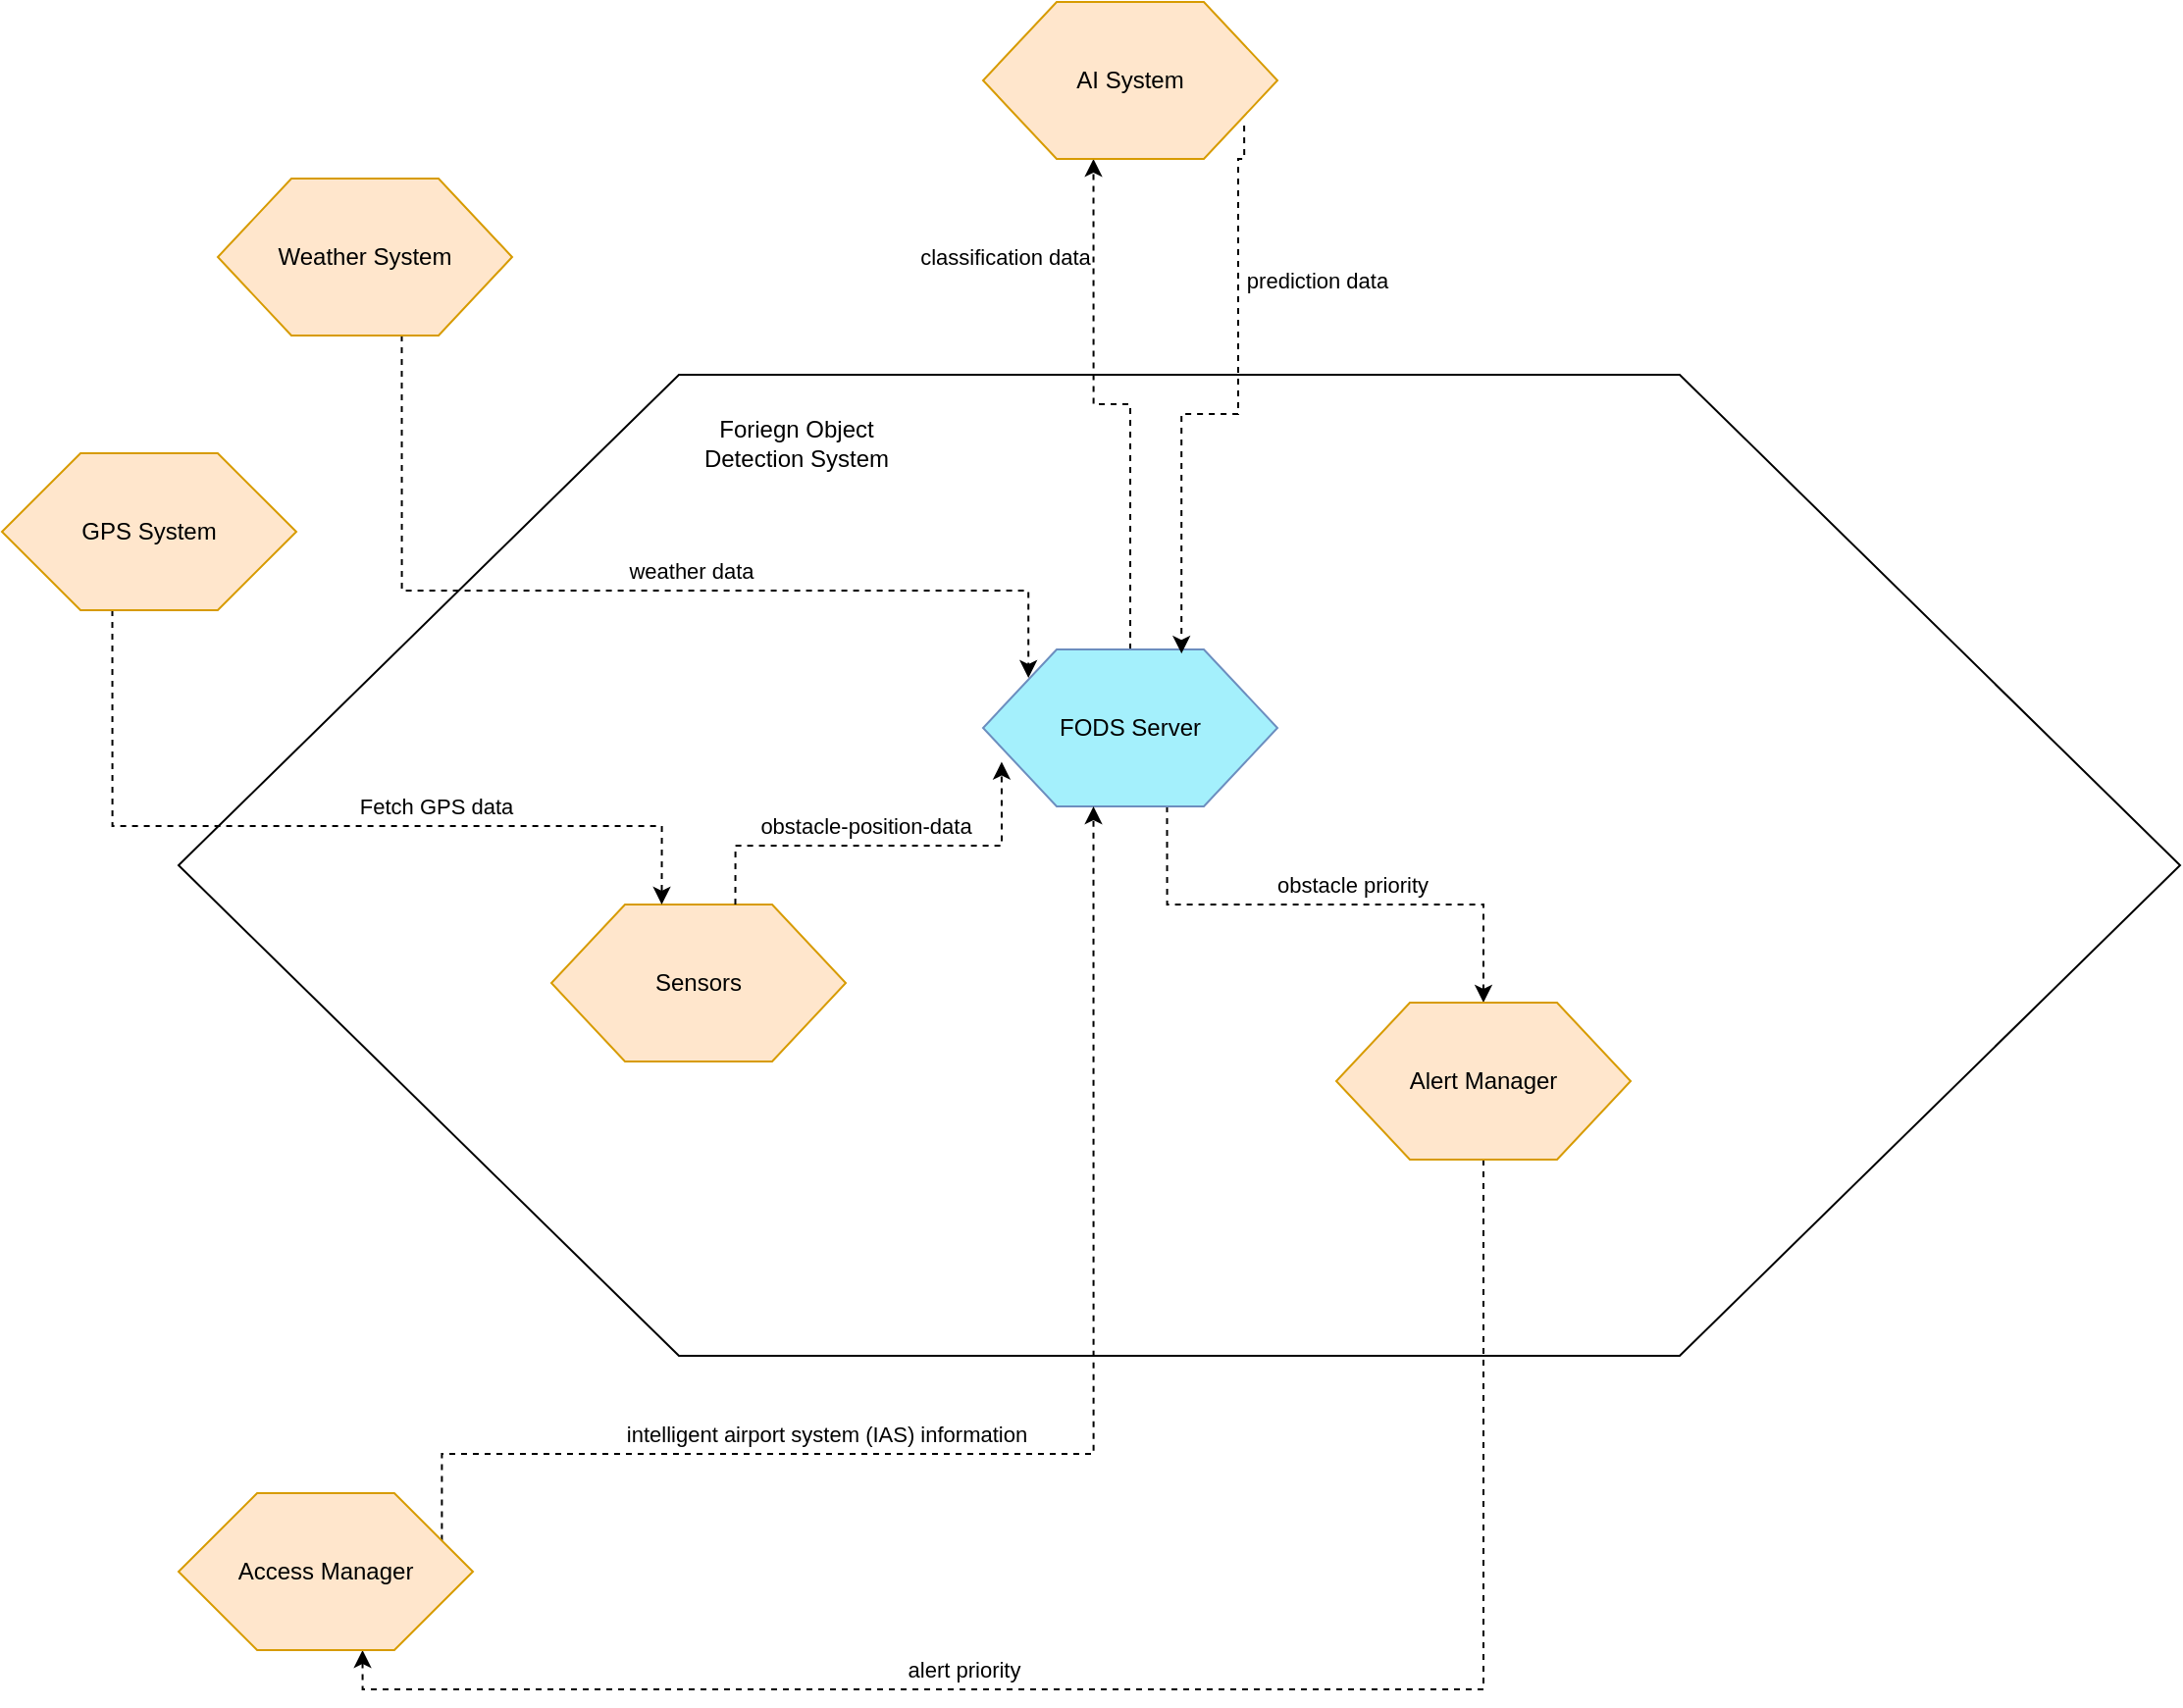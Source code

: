 <mxfile version="24.5.4" type="github">
  <diagram name="Page-1" id="4IbC43bdQGUAi5G-6buk">
    <mxGraphModel dx="2284" dy="2037" grid="1" gridSize="10" guides="1" tooltips="1" connect="1" arrows="1" fold="1" page="1" pageScale="1" pageWidth="850" pageHeight="1100" math="0" shadow="0">
      <root>
        <mxCell id="0" />
        <mxCell id="1" parent="0" />
        <mxCell id="6oZyGlmhMjClpvop7lHZ-1" value="" style="shape=hexagon;perimeter=hexagonPerimeter2;whiteSpace=wrap;html=1;size=0.25;fillColor=#FFFFFF;fontColor=#000000;strokeColor=#000000;" parent="1" vertex="1">
          <mxGeometry x="-100" y="110" width="1020" height="500" as="geometry" />
        </mxCell>
        <mxCell id="ltzgIc9ezp3aWy7WGdx1-3" style="edgeStyle=orthogonalEdgeStyle;rounded=0;orthogonalLoop=1;jettySize=auto;html=1;exitX=0.625;exitY=1;exitDx=0;exitDy=0;dashed=1;" parent="1" source="6oZyGlmhMjClpvop7lHZ-3" target="6oZyGlmhMjClpvop7lHZ-6" edge="1">
          <mxGeometry relative="1" as="geometry" />
        </mxCell>
        <mxCell id="ltzgIc9ezp3aWy7WGdx1-4" value="obstacle priority" style="edgeLabel;html=1;align=center;verticalAlign=middle;resizable=0;points=[];" parent="ltzgIc9ezp3aWy7WGdx1-3" vertex="1" connectable="0">
          <mxGeometry x="0.099" y="-1" relative="1" as="geometry">
            <mxPoint y="-11" as="offset" />
          </mxGeometry>
        </mxCell>
        <mxCell id="ltzgIc9ezp3aWy7WGdx1-9" style="edgeStyle=orthogonalEdgeStyle;rounded=0;orthogonalLoop=1;jettySize=auto;html=1;exitX=0.5;exitY=0;exitDx=0;exitDy=0;entryX=0.375;entryY=1;entryDx=0;entryDy=0;dashed=1;" parent="1" source="6oZyGlmhMjClpvop7lHZ-3" target="ltzgIc9ezp3aWy7WGdx1-7" edge="1">
          <mxGeometry relative="1" as="geometry" />
        </mxCell>
        <mxCell id="RPtB33cQzTYY3zDvYFcu-1" value="classification data" style="edgeLabel;html=1;align=center;verticalAlign=middle;resizable=0;points=[];" vertex="1" connectable="0" parent="ltzgIc9ezp3aWy7WGdx1-9">
          <mxGeometry x="0.546" y="-2" relative="1" as="geometry">
            <mxPoint x="-48" y="-11" as="offset" />
          </mxGeometry>
        </mxCell>
        <mxCell id="6oZyGlmhMjClpvop7lHZ-3" value="FODS Server" style="shape=hexagon;perimeter=hexagonPerimeter2;whiteSpace=wrap;html=1;size=0.25;fillColor=#A4F0FC;strokeColor=#6c8ebf;fontColor=#000000;" parent="1" vertex="1">
          <mxGeometry x="310" y="250" width="150" height="80" as="geometry" />
        </mxCell>
        <mxCell id="6oZyGlmhMjClpvop7lHZ-4" value="&lt;span style=&quot;&quot;&gt;Foriegn Object&lt;/span&gt;&lt;div style=&quot;&quot;&gt;Detection System&lt;/div&gt;" style="text;html=1;align=center;verticalAlign=middle;whiteSpace=wrap;rounded=0;fontColor=#000000;" parent="1" vertex="1">
          <mxGeometry x="100" y="130" width="230" height="30" as="geometry" />
        </mxCell>
        <mxCell id="6oZyGlmhMjClpvop7lHZ-5" value="Sensors" style="shape=hexagon;perimeter=hexagonPerimeter2;whiteSpace=wrap;html=1;size=0.25;fillColor=#ffe6cc;strokeColor=#d79b00;fontColor=#000000;" parent="1" vertex="1">
          <mxGeometry x="90" y="380" width="150" height="80" as="geometry" />
        </mxCell>
        <mxCell id="RPtB33cQzTYY3zDvYFcu-3" style="edgeStyle=orthogonalEdgeStyle;rounded=0;orthogonalLoop=1;jettySize=auto;html=1;exitX=0.5;exitY=1;exitDx=0;exitDy=0;entryX=0.625;entryY=1;entryDx=0;entryDy=0;dashed=1;" edge="1" parent="1" source="6oZyGlmhMjClpvop7lHZ-6" target="6oZyGlmhMjClpvop7lHZ-17">
          <mxGeometry relative="1" as="geometry" />
        </mxCell>
        <mxCell id="RPtB33cQzTYY3zDvYFcu-5" value="alert priority" style="edgeLabel;html=1;align=center;verticalAlign=middle;resizable=0;points=[];" vertex="1" connectable="0" parent="RPtB33cQzTYY3zDvYFcu-3">
          <mxGeometry x="0.14" y="3" relative="1" as="geometry">
            <mxPoint x="-44" y="-13" as="offset" />
          </mxGeometry>
        </mxCell>
        <mxCell id="6oZyGlmhMjClpvop7lHZ-6" value="Alert Manager" style="shape=hexagon;perimeter=hexagonPerimeter2;whiteSpace=wrap;html=1;size=0.25;fillColor=#ffe6cc;strokeColor=#d79b00;fontColor=#000000;" parent="1" vertex="1">
          <mxGeometry x="490" y="430" width="150" height="80" as="geometry" />
        </mxCell>
        <mxCell id="6oZyGlmhMjClpvop7lHZ-13" style="edgeStyle=orthogonalEdgeStyle;rounded=0;orthogonalLoop=1;jettySize=auto;html=1;exitX=0.375;exitY=1;exitDx=0;exitDy=0;entryX=0.375;entryY=0;entryDx=0;entryDy=0;strokeColor=#000000;dashed=1;fontColor=#000000;" parent="1" source="6oZyGlmhMjClpvop7lHZ-7" target="6oZyGlmhMjClpvop7lHZ-5" edge="1">
          <mxGeometry relative="1" as="geometry">
            <Array as="points">
              <mxPoint x="-134" y="340" />
              <mxPoint x="146" y="340" />
            </Array>
          </mxGeometry>
        </mxCell>
        <mxCell id="6oZyGlmhMjClpvop7lHZ-14" value="Fetch GPS&lt;span style=&quot;background-color: initial;&quot;&gt;&amp;nbsp;data&lt;/span&gt;" style="edgeLabel;html=1;align=center;verticalAlign=middle;resizable=0;points=[];labelBackgroundColor=none;fontColor=#000000;" parent="6oZyGlmhMjClpvop7lHZ-13" vertex="1" connectable="0">
          <mxGeometry x="-0.11" y="2" relative="1" as="geometry">
            <mxPoint x="83" y="-8" as="offset" />
          </mxGeometry>
        </mxCell>
        <mxCell id="6oZyGlmhMjClpvop7lHZ-7" value="GPS System&lt;span style=&quot;font-family: monospace; font-size: 0px; text-align: start; text-wrap: nowrap;&quot;&gt;%3CmxGraphModel%3E%3Croot%3E%3CmxCell%20id%3D%220%22%2F%3E%3CmxCell%20id%3D%221%22%20parent%3D%220%22%2F%3E%3CmxCell%20id%3D%222%22%20value%3D%22Sensors%22%20style%3D%22shape%3Dhexagon%3Bperimeter%3DhexagonPerimeter2%3BwhiteSpace%3Dwrap%3Bhtml%3D1%3Bsize%3D0.25%3BfillColor%3D%23333300%3BfontColor%3D%23FFFFFF%3BstrokeColor%3D%23FFFFFF%3B%22%20vertex%3D%221%22%20parent%3D%221%22%3E%3CmxGeometry%20x%3D%2270%22%20y%3D%22380%22%20width%3D%22150%22%20height%3D%2280%22%20as%3D%22geometry%22%2F%3E%3C%2FmxCell%3E%3C%2Froot%3E%3C%2FmxGraphModel%3E&lt;/span&gt;" style="shape=hexagon;perimeter=hexagonPerimeter2;whiteSpace=wrap;html=1;size=0.267;fillColor=#ffe6cc;strokeColor=#d79b00;fontColor=#000000;" parent="1" vertex="1">
          <mxGeometry x="-190" y="150" width="150" height="80" as="geometry" />
        </mxCell>
        <mxCell id="ltzgIc9ezp3aWy7WGdx1-1" style="edgeStyle=orthogonalEdgeStyle;rounded=0;orthogonalLoop=1;jettySize=auto;html=1;dashed=1;exitX=0.625;exitY=1;exitDx=0;exitDy=0;entryX=0.154;entryY=0.181;entryDx=0;entryDy=0;entryPerimeter=0;fontColor=#000000;" parent="1" source="6oZyGlmhMjClpvop7lHZ-8" target="6oZyGlmhMjClpvop7lHZ-3" edge="1">
          <mxGeometry relative="1" as="geometry">
            <mxPoint x="20" y="100" as="sourcePoint" />
            <Array as="points">
              <mxPoint x="14" y="220" />
              <mxPoint x="333" y="220" />
            </Array>
          </mxGeometry>
        </mxCell>
        <mxCell id="ltzgIc9ezp3aWy7WGdx1-2" value="weather data" style="edgeLabel;html=1;align=center;verticalAlign=middle;resizable=0;points=[];fontColor=#000000;" parent="ltzgIc9ezp3aWy7WGdx1-1" vertex="1" connectable="0">
          <mxGeometry x="0.092" relative="1" as="geometry">
            <mxPoint x="7" y="-10" as="offset" />
          </mxGeometry>
        </mxCell>
        <mxCell id="6oZyGlmhMjClpvop7lHZ-8" value="Weather System" style="shape=hexagon;perimeter=hexagonPerimeter2;whiteSpace=wrap;html=1;size=0.25;fillColor=#ffe6cc;strokeColor=#d79b00;fontColor=#000000;" parent="1" vertex="1">
          <mxGeometry x="-80" y="10" width="150" height="80" as="geometry" />
        </mxCell>
        <mxCell id="ltzgIc9ezp3aWy7WGdx1-10" style="edgeStyle=orthogonalEdgeStyle;rounded=0;orthogonalLoop=1;jettySize=auto;html=1;exitX=1;exitY=0.25;exitDx=0;exitDy=0;entryX=0.375;entryY=1;entryDx=0;entryDy=0;dashed=1;" parent="1" source="6oZyGlmhMjClpvop7lHZ-17" target="6oZyGlmhMjClpvop7lHZ-3" edge="1">
          <mxGeometry relative="1" as="geometry">
            <Array as="points">
              <mxPoint x="34" y="660" />
              <mxPoint x="366" y="660" />
            </Array>
          </mxGeometry>
        </mxCell>
        <mxCell id="RPtB33cQzTYY3zDvYFcu-4" value="&lt;span style=&quot;color: rgb(0, 0, 0); font-family: Helvetica; font-size: 11px; font-style: normal; font-variant-ligatures: normal; font-variant-caps: normal; font-weight: 400; letter-spacing: normal; orphans: 2; text-align: center; text-indent: 0px; text-transform: none; widows: 2; word-spacing: 0px; -webkit-text-stroke-width: 0px; white-space: nowrap; background-color: rgb(255, 255, 255); text-decoration-thickness: initial; text-decoration-style: initial; text-decoration-color: initial; display: inline !important; float: none;&quot;&gt;intelligent airport system (IAS) information&lt;/span&gt;" style="edgeLabel;html=1;align=center;verticalAlign=middle;resizable=0;points=[];" vertex="1" connectable="0" parent="ltzgIc9ezp3aWy7WGdx1-10">
          <mxGeometry x="-0.301" relative="1" as="geometry">
            <mxPoint x="-7" y="-10" as="offset" />
          </mxGeometry>
        </mxCell>
        <mxCell id="6oZyGlmhMjClpvop7lHZ-17" value="Access Manager" style="shape=hexagon;perimeter=hexagonPerimeter2;whiteSpace=wrap;html=1;size=0.267;fillColor=#ffe6cc;strokeColor=#d79b00;fontColor=#000000;" parent="1" vertex="1">
          <mxGeometry x="-100" y="680" width="150" height="80" as="geometry" />
        </mxCell>
        <mxCell id="ltzgIc9ezp3aWy7WGdx1-5" style="edgeStyle=orthogonalEdgeStyle;rounded=0;orthogonalLoop=1;jettySize=auto;html=1;exitX=0.625;exitY=0;exitDx=0;exitDy=0;entryX=0.063;entryY=0.716;entryDx=0;entryDy=0;entryPerimeter=0;dashed=1;" parent="1" source="6oZyGlmhMjClpvop7lHZ-5" target="6oZyGlmhMjClpvop7lHZ-3" edge="1">
          <mxGeometry relative="1" as="geometry">
            <Array as="points">
              <mxPoint x="184" y="350" />
              <mxPoint x="320" y="350" />
            </Array>
          </mxGeometry>
        </mxCell>
        <mxCell id="ltzgIc9ezp3aWy7WGdx1-6" value="obstacle-position-data" style="edgeLabel;html=1;align=center;verticalAlign=middle;resizable=0;points=[];" parent="ltzgIc9ezp3aWy7WGdx1-5" vertex="1" connectable="0">
          <mxGeometry x="-0.28" y="-1" relative="1" as="geometry">
            <mxPoint x="21" y="-11" as="offset" />
          </mxGeometry>
        </mxCell>
        <mxCell id="ltzgIc9ezp3aWy7WGdx1-7" value="AI System" style="shape=hexagon;perimeter=hexagonPerimeter2;whiteSpace=wrap;html=1;size=0.25;fillColor=#ffe6cc;strokeColor=#d79b00;fontColor=#000000;" parent="1" vertex="1">
          <mxGeometry x="310" y="-80" width="150" height="80" as="geometry" />
        </mxCell>
        <mxCell id="ltzgIc9ezp3aWy7WGdx1-8" style="edgeStyle=orthogonalEdgeStyle;rounded=0;orthogonalLoop=1;jettySize=auto;html=1;exitX=0.887;exitY=0.788;exitDx=0;exitDy=0;entryX=0.674;entryY=0.026;entryDx=0;entryDy=0;entryPerimeter=0;dashed=1;startArrow=none;startFill=0;exitPerimeter=0;" parent="1" source="ltzgIc9ezp3aWy7WGdx1-7" target="6oZyGlmhMjClpvop7lHZ-3" edge="1">
          <mxGeometry relative="1" as="geometry">
            <Array as="points">
              <mxPoint x="443" />
              <mxPoint x="440" />
              <mxPoint x="440" y="130" />
              <mxPoint x="411" y="130" />
            </Array>
          </mxGeometry>
        </mxCell>
        <mxCell id="RPtB33cQzTYY3zDvYFcu-2" value="prediction data" style="edgeLabel;html=1;align=center;verticalAlign=middle;resizable=0;points=[];" vertex="1" connectable="0" parent="ltzgIc9ezp3aWy7WGdx1-8">
          <mxGeometry x="-0.418" y="-2" relative="1" as="geometry">
            <mxPoint x="42" y="-6" as="offset" />
          </mxGeometry>
        </mxCell>
      </root>
    </mxGraphModel>
  </diagram>
</mxfile>
